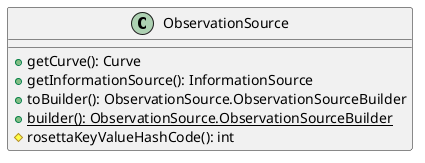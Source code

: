 @startuml

    class ObservationSource [[ObservationSource.html]] {
        +getCurve(): Curve
        +getInformationSource(): InformationSource
        +toBuilder(): ObservationSource.ObservationSourceBuilder
        {static} +builder(): ObservationSource.ObservationSourceBuilder
        #rosettaKeyValueHashCode(): int
    }

@enduml
